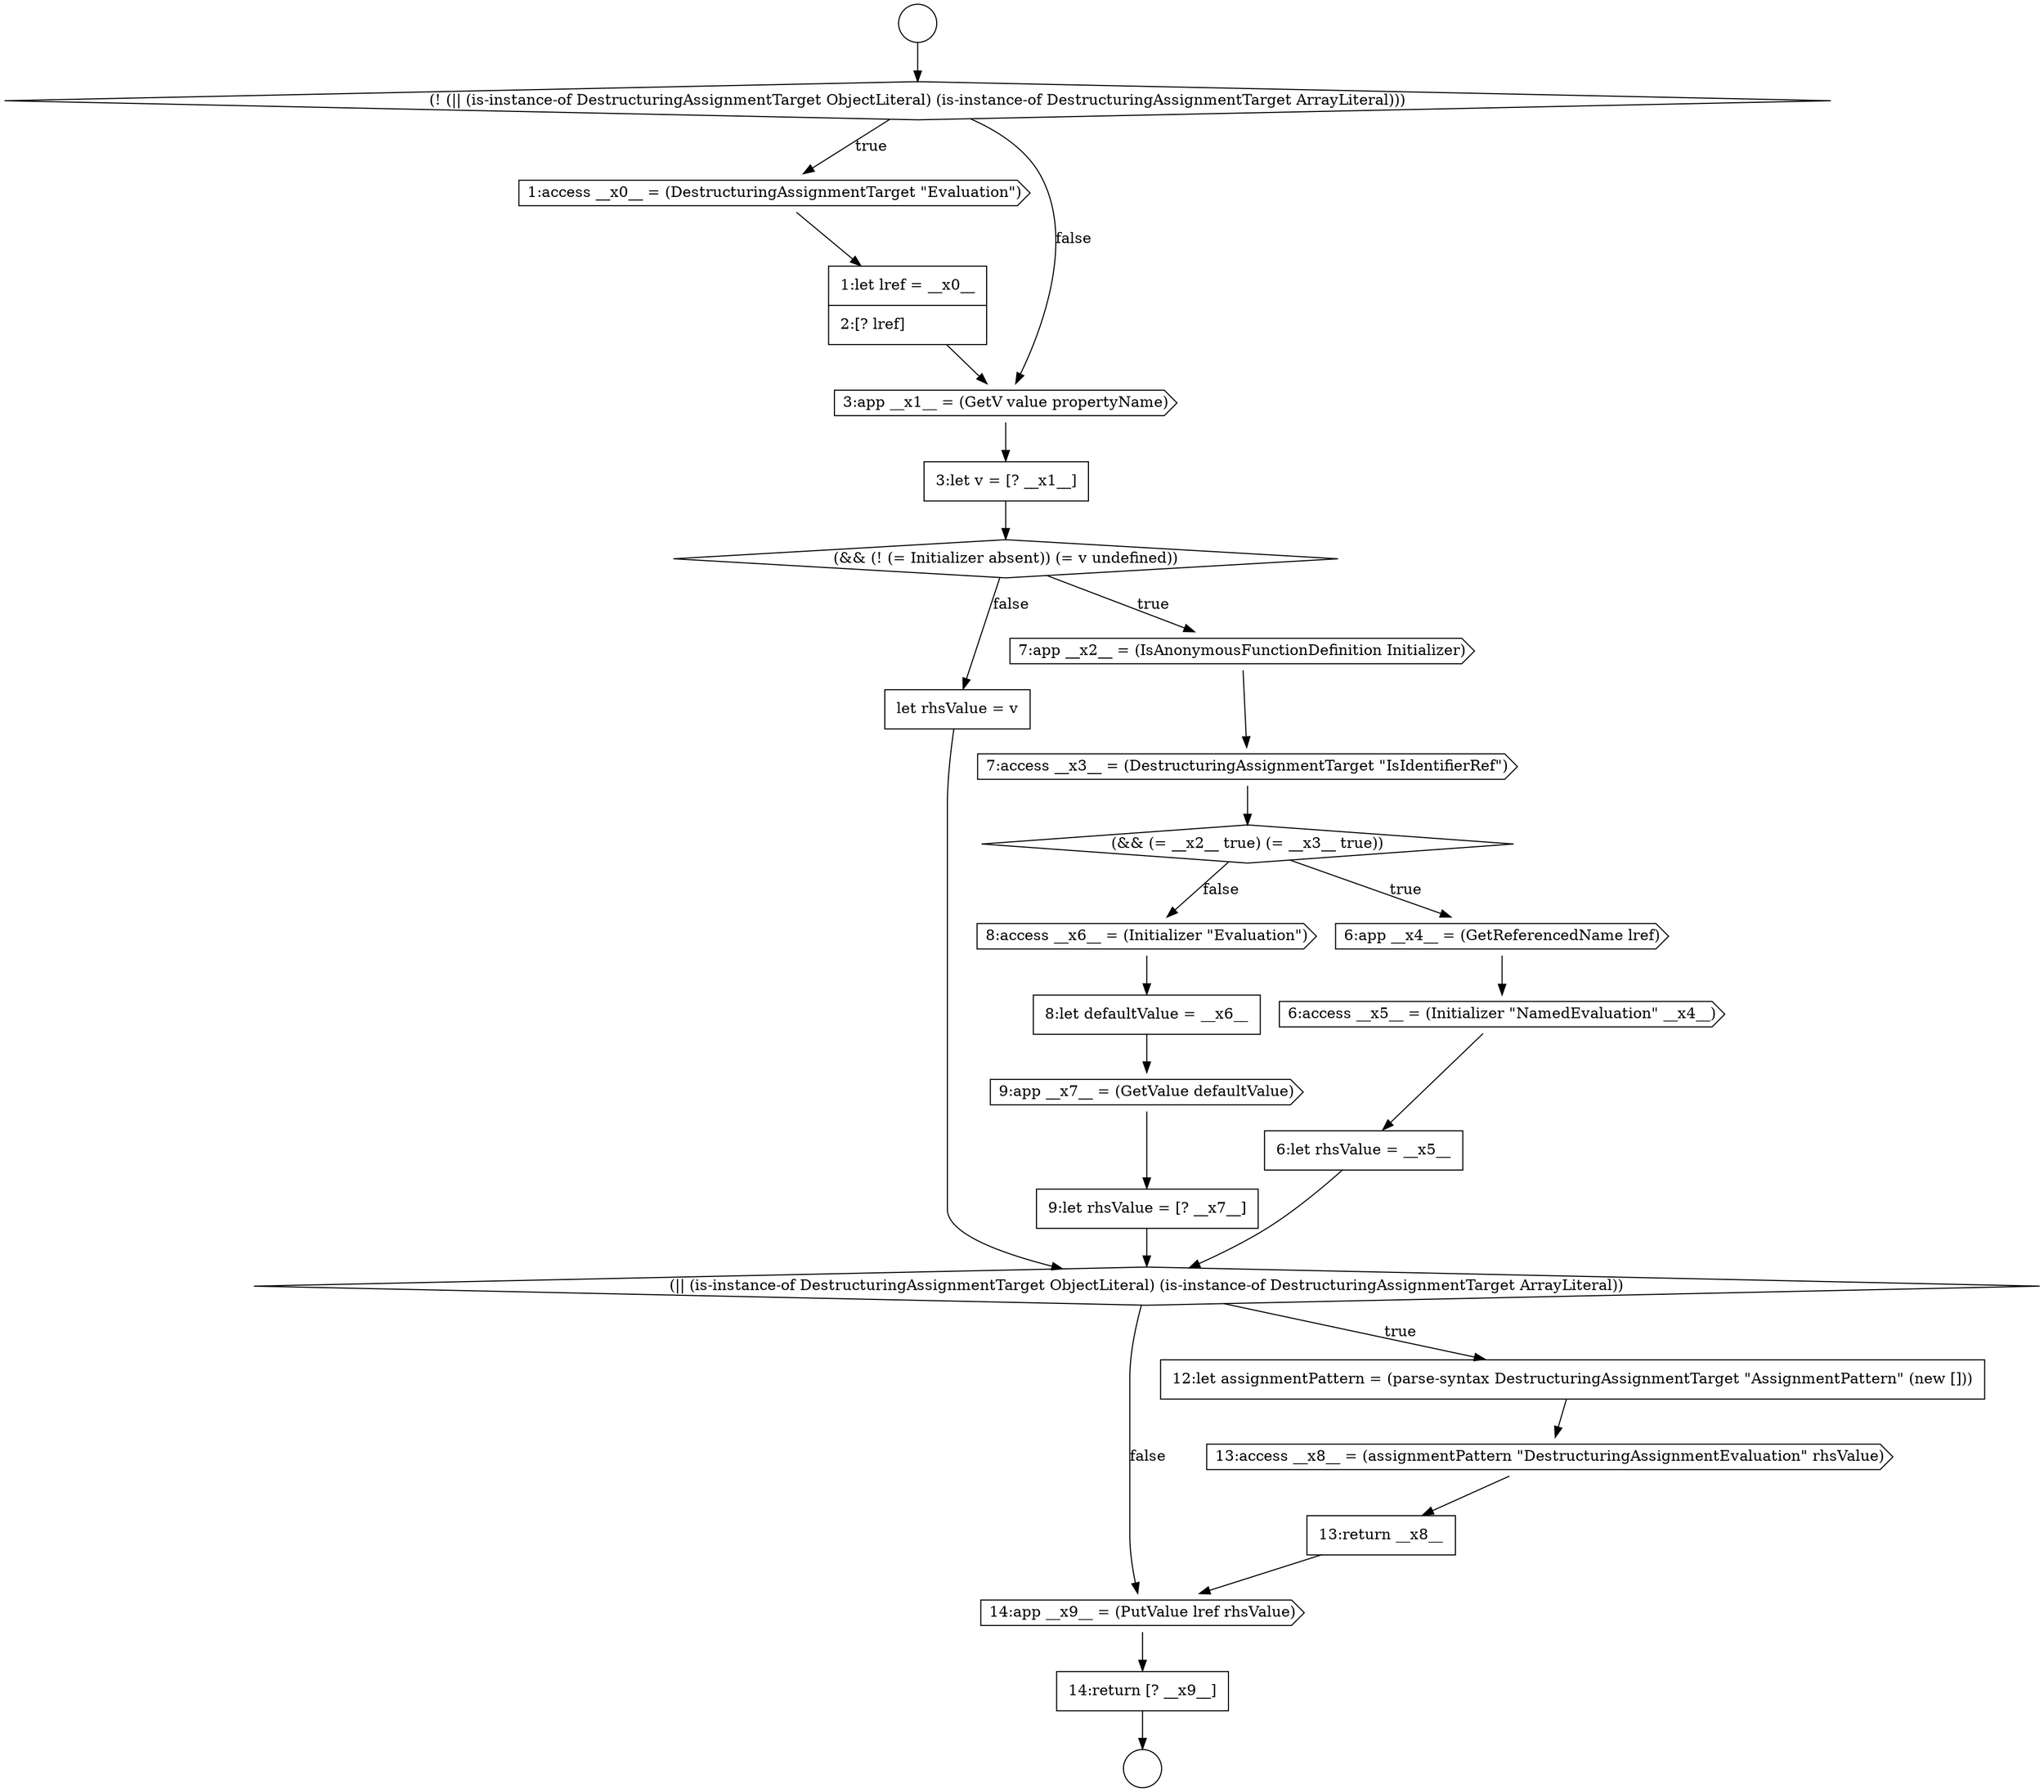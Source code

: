 digraph {
  node5393 [shape=cds, label=<<font color="black">6:access __x5__ = (Initializer &quot;NamedEvaluation&quot; __x4__)</font>> color="black" fillcolor="white" style=filled]
  node5397 [shape=cds, label=<<font color="black">9:app __x7__ = (GetValue defaultValue)</font>> color="black" fillcolor="white" style=filled]
  node5396 [shape=none, margin=0, label=<<font color="black">
    <table border="0" cellborder="1" cellspacing="0" cellpadding="10">
      <tr><td align="left">8:let defaultValue = __x6__</td></tr>
    </table>
  </font>> color="black" fillcolor="white" style=filled]
  node5391 [shape=diamond, label=<<font color="black">(&amp;&amp; (= __x2__ true) (= __x3__ true))</font>> color="black" fillcolor="white" style=filled]
  node5387 [shape=none, margin=0, label=<<font color="black">
    <table border="0" cellborder="1" cellspacing="0" cellpadding="10">
      <tr><td align="left">3:let v = [? __x1__]</td></tr>
    </table>
  </font>> color="black" fillcolor="white" style=filled]
  node5402 [shape=cds, label=<<font color="black">13:access __x8__ = (assignmentPattern &quot;DestructuringAssignmentEvaluation&quot; rhsValue)</font>> color="black" fillcolor="white" style=filled]
  node5400 [shape=diamond, label=<<font color="black">(|| (is-instance-of DestructuringAssignmentTarget ObjectLiteral) (is-instance-of DestructuringAssignmentTarget ArrayLiteral))</font>> color="black" fillcolor="white" style=filled]
  node5395 [shape=cds, label=<<font color="black">8:access __x6__ = (Initializer &quot;Evaluation&quot;)</font>> color="black" fillcolor="white" style=filled]
  node5381 [shape=circle label=" " color="black" fillcolor="white" style=filled]
  node5392 [shape=cds, label=<<font color="black">6:app __x4__ = (GetReferencedName lref)</font>> color="black" fillcolor="white" style=filled]
  node5403 [shape=none, margin=0, label=<<font color="black">
    <table border="0" cellborder="1" cellspacing="0" cellpadding="10">
      <tr><td align="left">13:return __x8__</td></tr>
    </table>
  </font>> color="black" fillcolor="white" style=filled]
  node5398 [shape=none, margin=0, label=<<font color="black">
    <table border="0" cellborder="1" cellspacing="0" cellpadding="10">
      <tr><td align="left">9:let rhsValue = [? __x7__]</td></tr>
    </table>
  </font>> color="black" fillcolor="white" style=filled]
  node5404 [shape=cds, label=<<font color="black">14:app __x9__ = (PutValue lref rhsValue)</font>> color="black" fillcolor="white" style=filled]
  node5385 [shape=none, margin=0, label=<<font color="black">
    <table border="0" cellborder="1" cellspacing="0" cellpadding="10">
      <tr><td align="left">1:let lref = __x0__</td></tr>
      <tr><td align="left">2:[? lref]</td></tr>
    </table>
  </font>> color="black" fillcolor="white" style=filled]
  node5390 [shape=cds, label=<<font color="black">7:access __x3__ = (DestructuringAssignmentTarget &quot;IsIdentifierRef&quot;)</font>> color="black" fillcolor="white" style=filled]
  node5405 [shape=none, margin=0, label=<<font color="black">
    <table border="0" cellborder="1" cellspacing="0" cellpadding="10">
      <tr><td align="left">14:return [? __x9__]</td></tr>
    </table>
  </font>> color="black" fillcolor="white" style=filled]
  node5383 [shape=diamond, label=<<font color="black">(! (|| (is-instance-of DestructuringAssignmentTarget ObjectLiteral) (is-instance-of DestructuringAssignmentTarget ArrayLiteral)))</font>> color="black" fillcolor="white" style=filled]
  node5401 [shape=none, margin=0, label=<<font color="black">
    <table border="0" cellborder="1" cellspacing="0" cellpadding="10">
      <tr><td align="left">12:let assignmentPattern = (parse-syntax DestructuringAssignmentTarget &quot;AssignmentPattern&quot; (new []))</td></tr>
    </table>
  </font>> color="black" fillcolor="white" style=filled]
  node5384 [shape=cds, label=<<font color="black">1:access __x0__ = (DestructuringAssignmentTarget &quot;Evaluation&quot;)</font>> color="black" fillcolor="white" style=filled]
  node5388 [shape=diamond, label=<<font color="black">(&amp;&amp; (! (= Initializer absent)) (= v undefined))</font>> color="black" fillcolor="white" style=filled]
  node5399 [shape=none, margin=0, label=<<font color="black">
    <table border="0" cellborder="1" cellspacing="0" cellpadding="10">
      <tr><td align="left">let rhsValue = v</td></tr>
    </table>
  </font>> color="black" fillcolor="white" style=filled]
  node5386 [shape=cds, label=<<font color="black">3:app __x1__ = (GetV value propertyName)</font>> color="black" fillcolor="white" style=filled]
  node5389 [shape=cds, label=<<font color="black">7:app __x2__ = (IsAnonymousFunctionDefinition Initializer)</font>> color="black" fillcolor="white" style=filled]
  node5382 [shape=circle label=" " color="black" fillcolor="white" style=filled]
  node5394 [shape=none, margin=0, label=<<font color="black">
    <table border="0" cellborder="1" cellspacing="0" cellpadding="10">
      <tr><td align="left">6:let rhsValue = __x5__</td></tr>
    </table>
  </font>> color="black" fillcolor="white" style=filled]
  node5395 -> node5396 [ color="black"]
  node5384 -> node5385 [ color="black"]
  node5404 -> node5405 [ color="black"]
  node5405 -> node5382 [ color="black"]
  node5383 -> node5384 [label=<<font color="black">true</font>> color="black"]
  node5383 -> node5386 [label=<<font color="black">false</font>> color="black"]
  node5401 -> node5402 [ color="black"]
  node5386 -> node5387 [ color="black"]
  node5385 -> node5386 [ color="black"]
  node5393 -> node5394 [ color="black"]
  node5400 -> node5401 [label=<<font color="black">true</font>> color="black"]
  node5400 -> node5404 [label=<<font color="black">false</font>> color="black"]
  node5387 -> node5388 [ color="black"]
  node5396 -> node5397 [ color="black"]
  node5392 -> node5393 [ color="black"]
  node5388 -> node5389 [label=<<font color="black">true</font>> color="black"]
  node5388 -> node5399 [label=<<font color="black">false</font>> color="black"]
  node5397 -> node5398 [ color="black"]
  node5391 -> node5392 [label=<<font color="black">true</font>> color="black"]
  node5391 -> node5395 [label=<<font color="black">false</font>> color="black"]
  node5398 -> node5400 [ color="black"]
  node5403 -> node5404 [ color="black"]
  node5402 -> node5403 [ color="black"]
  node5399 -> node5400 [ color="black"]
  node5394 -> node5400 [ color="black"]
  node5390 -> node5391 [ color="black"]
  node5381 -> node5383 [ color="black"]
  node5389 -> node5390 [ color="black"]
}
